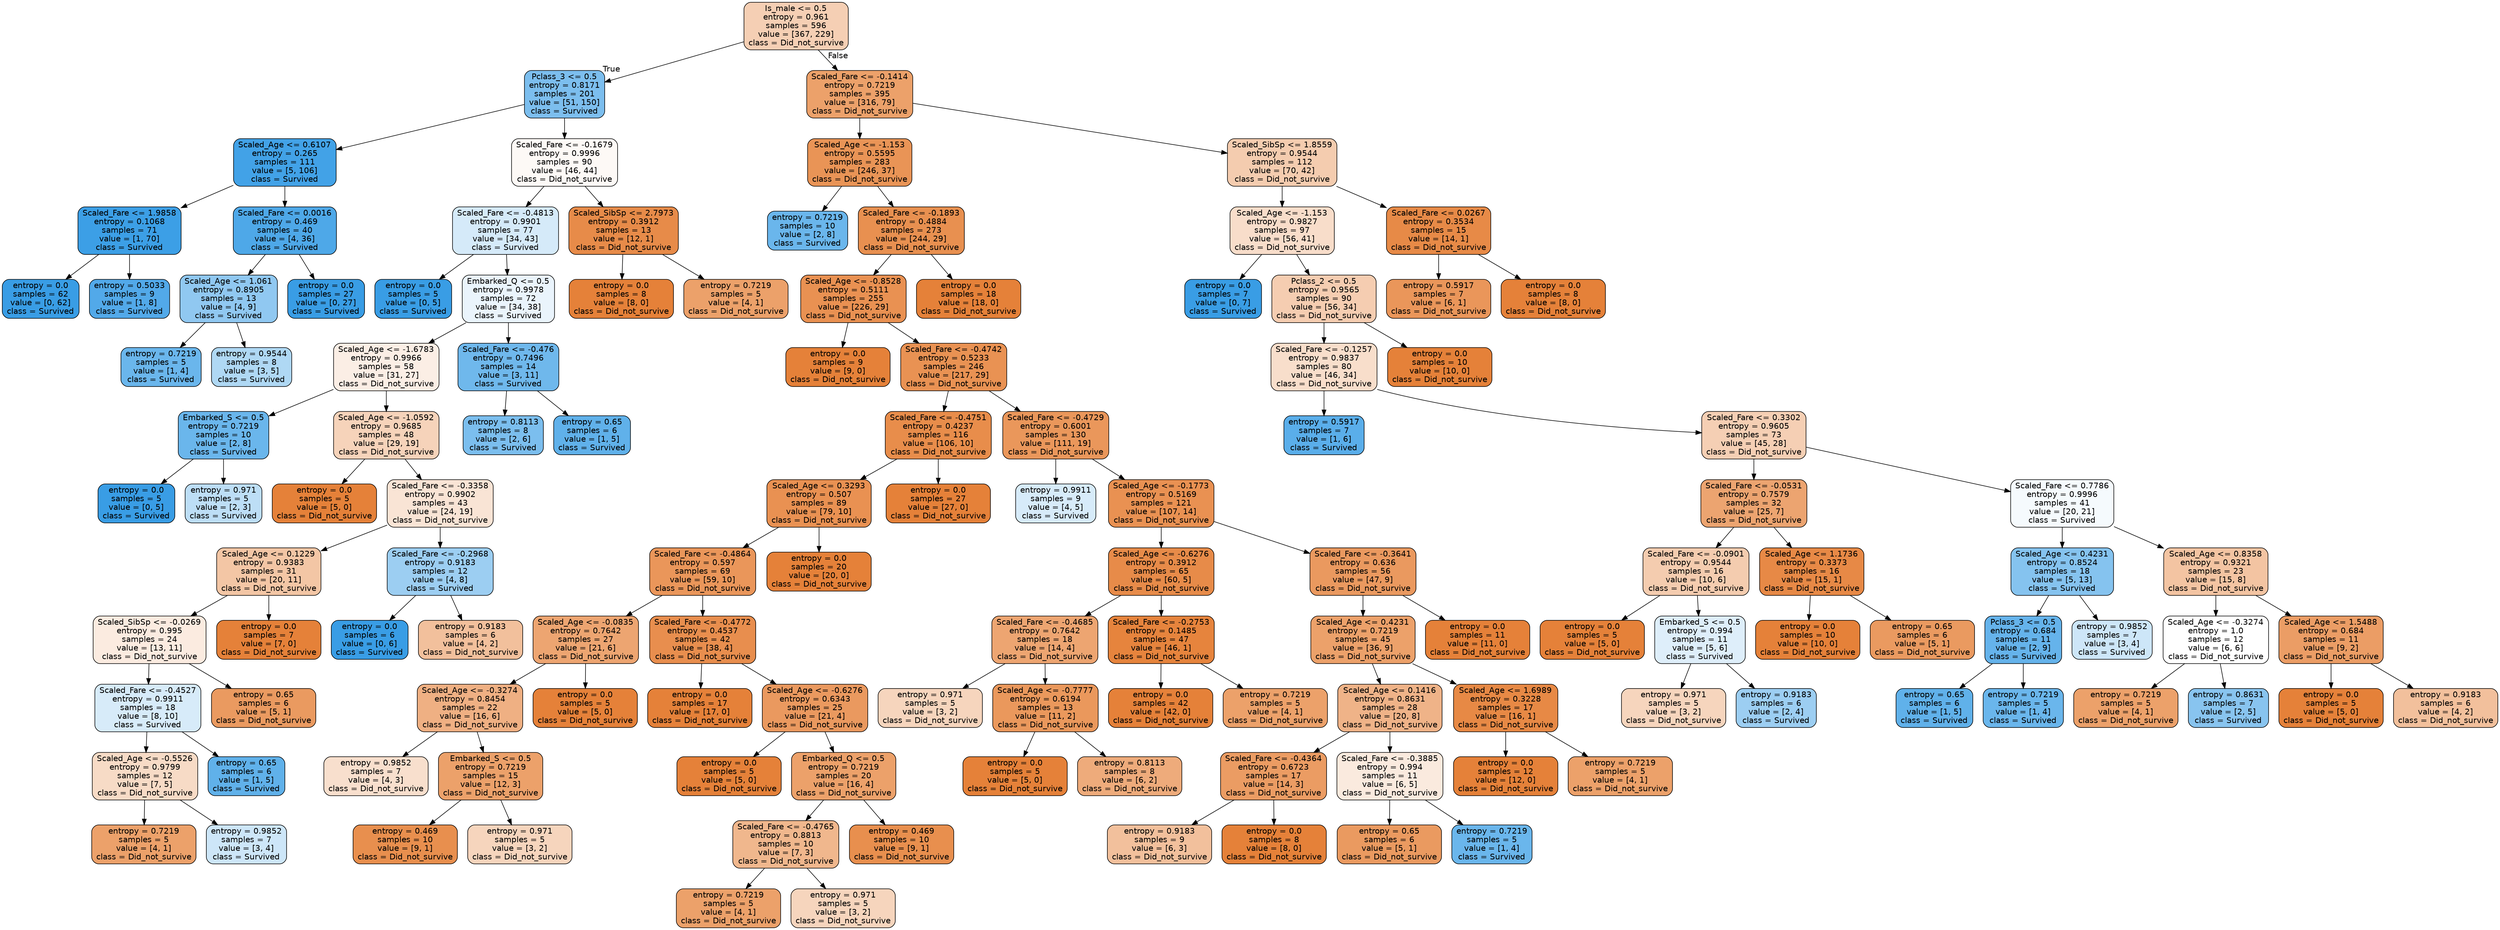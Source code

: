 digraph Tree {
node [shape=box, style="filled, rounded", color="black", fontname=helvetica] ;
edge [fontname=helvetica] ;
0 [label="Is_male <= 0.5\nentropy = 0.961\nsamples = 596\nvalue = [367, 229]\nclass = Did_not_survive", fillcolor="#e5813960"] ;
1 [label="Pclass_3 <= 0.5\nentropy = 0.8171\nsamples = 201\nvalue = [51, 150]\nclass = Survived", fillcolor="#399de5a8"] ;
0 -> 1 [labeldistance=2.5, labelangle=45, headlabel="True"] ;
2 [label="Scaled_Age <= 0.6107\nentropy = 0.265\nsamples = 111\nvalue = [5, 106]\nclass = Survived", fillcolor="#399de5f3"] ;
1 -> 2 ;
3 [label="Scaled_Fare <= 1.9858\nentropy = 0.1068\nsamples = 71\nvalue = [1, 70]\nclass = Survived", fillcolor="#399de5fb"] ;
2 -> 3 ;
4 [label="entropy = 0.0\nsamples = 62\nvalue = [0, 62]\nclass = Survived", fillcolor="#399de5ff"] ;
3 -> 4 ;
5 [label="entropy = 0.5033\nsamples = 9\nvalue = [1, 8]\nclass = Survived", fillcolor="#399de5df"] ;
3 -> 5 ;
6 [label="Scaled_Fare <= 0.0016\nentropy = 0.469\nsamples = 40\nvalue = [4, 36]\nclass = Survived", fillcolor="#399de5e3"] ;
2 -> 6 ;
7 [label="Scaled_Age <= 1.061\nentropy = 0.8905\nsamples = 13\nvalue = [4, 9]\nclass = Survived", fillcolor="#399de58e"] ;
6 -> 7 ;
8 [label="entropy = 0.7219\nsamples = 5\nvalue = [1, 4]\nclass = Survived", fillcolor="#399de5bf"] ;
7 -> 8 ;
9 [label="entropy = 0.9544\nsamples = 8\nvalue = [3, 5]\nclass = Survived", fillcolor="#399de566"] ;
7 -> 9 ;
10 [label="entropy = 0.0\nsamples = 27\nvalue = [0, 27]\nclass = Survived", fillcolor="#399de5ff"] ;
6 -> 10 ;
11 [label="Scaled_Fare <= -0.1679\nentropy = 0.9996\nsamples = 90\nvalue = [46, 44]\nclass = Did_not_survive", fillcolor="#e581390b"] ;
1 -> 11 ;
12 [label="Scaled_Fare <= -0.4813\nentropy = 0.9901\nsamples = 77\nvalue = [34, 43]\nclass = Survived", fillcolor="#399de535"] ;
11 -> 12 ;
13 [label="entropy = 0.0\nsamples = 5\nvalue = [0, 5]\nclass = Survived", fillcolor="#399de5ff"] ;
12 -> 13 ;
14 [label="Embarked_Q <= 0.5\nentropy = 0.9978\nsamples = 72\nvalue = [34, 38]\nclass = Survived", fillcolor="#399de51b"] ;
12 -> 14 ;
15 [label="Scaled_Age <= -1.6783\nentropy = 0.9966\nsamples = 58\nvalue = [31, 27]\nclass = Did_not_survive", fillcolor="#e5813921"] ;
14 -> 15 ;
16 [label="Embarked_S <= 0.5\nentropy = 0.7219\nsamples = 10\nvalue = [2, 8]\nclass = Survived", fillcolor="#399de5bf"] ;
15 -> 16 ;
17 [label="entropy = 0.0\nsamples = 5\nvalue = [0, 5]\nclass = Survived", fillcolor="#399de5ff"] ;
16 -> 17 ;
18 [label="entropy = 0.971\nsamples = 5\nvalue = [2, 3]\nclass = Survived", fillcolor="#399de555"] ;
16 -> 18 ;
19 [label="Scaled_Age <= -1.0592\nentropy = 0.9685\nsamples = 48\nvalue = [29, 19]\nclass = Did_not_survive", fillcolor="#e5813958"] ;
15 -> 19 ;
20 [label="entropy = 0.0\nsamples = 5\nvalue = [5, 0]\nclass = Did_not_survive", fillcolor="#e58139ff"] ;
19 -> 20 ;
21 [label="Scaled_Fare <= -0.3358\nentropy = 0.9902\nsamples = 43\nvalue = [24, 19]\nclass = Did_not_survive", fillcolor="#e5813935"] ;
19 -> 21 ;
22 [label="Scaled_Age <= 0.1229\nentropy = 0.9383\nsamples = 31\nvalue = [20, 11]\nclass = Did_not_survive", fillcolor="#e5813973"] ;
21 -> 22 ;
23 [label="Scaled_SibSp <= -0.0269\nentropy = 0.995\nsamples = 24\nvalue = [13, 11]\nclass = Did_not_survive", fillcolor="#e5813927"] ;
22 -> 23 ;
24 [label="Scaled_Fare <= -0.4527\nentropy = 0.9911\nsamples = 18\nvalue = [8, 10]\nclass = Survived", fillcolor="#399de533"] ;
23 -> 24 ;
25 [label="Scaled_Age <= -0.5526\nentropy = 0.9799\nsamples = 12\nvalue = [7, 5]\nclass = Did_not_survive", fillcolor="#e5813949"] ;
24 -> 25 ;
26 [label="entropy = 0.7219\nsamples = 5\nvalue = [4, 1]\nclass = Did_not_survive", fillcolor="#e58139bf"] ;
25 -> 26 ;
27 [label="entropy = 0.9852\nsamples = 7\nvalue = [3, 4]\nclass = Survived", fillcolor="#399de540"] ;
25 -> 27 ;
28 [label="entropy = 0.65\nsamples = 6\nvalue = [1, 5]\nclass = Survived", fillcolor="#399de5cc"] ;
24 -> 28 ;
29 [label="entropy = 0.65\nsamples = 6\nvalue = [5, 1]\nclass = Did_not_survive", fillcolor="#e58139cc"] ;
23 -> 29 ;
30 [label="entropy = 0.0\nsamples = 7\nvalue = [7, 0]\nclass = Did_not_survive", fillcolor="#e58139ff"] ;
22 -> 30 ;
31 [label="Scaled_Fare <= -0.2968\nentropy = 0.9183\nsamples = 12\nvalue = [4, 8]\nclass = Survived", fillcolor="#399de57f"] ;
21 -> 31 ;
32 [label="entropy = 0.0\nsamples = 6\nvalue = [0, 6]\nclass = Survived", fillcolor="#399de5ff"] ;
31 -> 32 ;
33 [label="entropy = 0.9183\nsamples = 6\nvalue = [4, 2]\nclass = Did_not_survive", fillcolor="#e581397f"] ;
31 -> 33 ;
34 [label="Scaled_Fare <= -0.476\nentropy = 0.7496\nsamples = 14\nvalue = [3, 11]\nclass = Survived", fillcolor="#399de5b9"] ;
14 -> 34 ;
35 [label="entropy = 0.8113\nsamples = 8\nvalue = [2, 6]\nclass = Survived", fillcolor="#399de5aa"] ;
34 -> 35 ;
36 [label="entropy = 0.65\nsamples = 6\nvalue = [1, 5]\nclass = Survived", fillcolor="#399de5cc"] ;
34 -> 36 ;
37 [label="Scaled_SibSp <= 2.7973\nentropy = 0.3912\nsamples = 13\nvalue = [12, 1]\nclass = Did_not_survive", fillcolor="#e58139ea"] ;
11 -> 37 ;
38 [label="entropy = 0.0\nsamples = 8\nvalue = [8, 0]\nclass = Did_not_survive", fillcolor="#e58139ff"] ;
37 -> 38 ;
39 [label="entropy = 0.7219\nsamples = 5\nvalue = [4, 1]\nclass = Did_not_survive", fillcolor="#e58139bf"] ;
37 -> 39 ;
40 [label="Scaled_Fare <= -0.1414\nentropy = 0.7219\nsamples = 395\nvalue = [316, 79]\nclass = Did_not_survive", fillcolor="#e58139bf"] ;
0 -> 40 [labeldistance=2.5, labelangle=-45, headlabel="False"] ;
41 [label="Scaled_Age <= -1.153\nentropy = 0.5595\nsamples = 283\nvalue = [246, 37]\nclass = Did_not_survive", fillcolor="#e58139d9"] ;
40 -> 41 ;
42 [label="entropy = 0.7219\nsamples = 10\nvalue = [2, 8]\nclass = Survived", fillcolor="#399de5bf"] ;
41 -> 42 ;
43 [label="Scaled_Fare <= -0.1893\nentropy = 0.4884\nsamples = 273\nvalue = [244, 29]\nclass = Did_not_survive", fillcolor="#e58139e1"] ;
41 -> 43 ;
44 [label="Scaled_Age <= -0.8528\nentropy = 0.5111\nsamples = 255\nvalue = [226, 29]\nclass = Did_not_survive", fillcolor="#e58139de"] ;
43 -> 44 ;
45 [label="entropy = 0.0\nsamples = 9\nvalue = [9, 0]\nclass = Did_not_survive", fillcolor="#e58139ff"] ;
44 -> 45 ;
46 [label="Scaled_Fare <= -0.4742\nentropy = 0.5233\nsamples = 246\nvalue = [217, 29]\nclass = Did_not_survive", fillcolor="#e58139dd"] ;
44 -> 46 ;
47 [label="Scaled_Fare <= -0.4751\nentropy = 0.4237\nsamples = 116\nvalue = [106, 10]\nclass = Did_not_survive", fillcolor="#e58139e7"] ;
46 -> 47 ;
48 [label="Scaled_Age <= 0.3293\nentropy = 0.507\nsamples = 89\nvalue = [79, 10]\nclass = Did_not_survive", fillcolor="#e58139df"] ;
47 -> 48 ;
49 [label="Scaled_Fare <= -0.4864\nentropy = 0.597\nsamples = 69\nvalue = [59, 10]\nclass = Did_not_survive", fillcolor="#e58139d4"] ;
48 -> 49 ;
50 [label="Scaled_Age <= -0.0835\nentropy = 0.7642\nsamples = 27\nvalue = [21, 6]\nclass = Did_not_survive", fillcolor="#e58139b6"] ;
49 -> 50 ;
51 [label="Scaled_Age <= -0.3274\nentropy = 0.8454\nsamples = 22\nvalue = [16, 6]\nclass = Did_not_survive", fillcolor="#e581399f"] ;
50 -> 51 ;
52 [label="entropy = 0.9852\nsamples = 7\nvalue = [4, 3]\nclass = Did_not_survive", fillcolor="#e5813940"] ;
51 -> 52 ;
53 [label="Embarked_S <= 0.5\nentropy = 0.7219\nsamples = 15\nvalue = [12, 3]\nclass = Did_not_survive", fillcolor="#e58139bf"] ;
51 -> 53 ;
54 [label="entropy = 0.469\nsamples = 10\nvalue = [9, 1]\nclass = Did_not_survive", fillcolor="#e58139e3"] ;
53 -> 54 ;
55 [label="entropy = 0.971\nsamples = 5\nvalue = [3, 2]\nclass = Did_not_survive", fillcolor="#e5813955"] ;
53 -> 55 ;
56 [label="entropy = 0.0\nsamples = 5\nvalue = [5, 0]\nclass = Did_not_survive", fillcolor="#e58139ff"] ;
50 -> 56 ;
57 [label="Scaled_Fare <= -0.4772\nentropy = 0.4537\nsamples = 42\nvalue = [38, 4]\nclass = Did_not_survive", fillcolor="#e58139e4"] ;
49 -> 57 ;
58 [label="entropy = 0.0\nsamples = 17\nvalue = [17, 0]\nclass = Did_not_survive", fillcolor="#e58139ff"] ;
57 -> 58 ;
59 [label="Scaled_Age <= -0.6276\nentropy = 0.6343\nsamples = 25\nvalue = [21, 4]\nclass = Did_not_survive", fillcolor="#e58139ce"] ;
57 -> 59 ;
60 [label="entropy = 0.0\nsamples = 5\nvalue = [5, 0]\nclass = Did_not_survive", fillcolor="#e58139ff"] ;
59 -> 60 ;
61 [label="Embarked_Q <= 0.5\nentropy = 0.7219\nsamples = 20\nvalue = [16, 4]\nclass = Did_not_survive", fillcolor="#e58139bf"] ;
59 -> 61 ;
62 [label="Scaled_Fare <= -0.4765\nentropy = 0.8813\nsamples = 10\nvalue = [7, 3]\nclass = Did_not_survive", fillcolor="#e5813992"] ;
61 -> 62 ;
63 [label="entropy = 0.7219\nsamples = 5\nvalue = [4, 1]\nclass = Did_not_survive", fillcolor="#e58139bf"] ;
62 -> 63 ;
64 [label="entropy = 0.971\nsamples = 5\nvalue = [3, 2]\nclass = Did_not_survive", fillcolor="#e5813955"] ;
62 -> 64 ;
65 [label="entropy = 0.469\nsamples = 10\nvalue = [9, 1]\nclass = Did_not_survive", fillcolor="#e58139e3"] ;
61 -> 65 ;
66 [label="entropy = 0.0\nsamples = 20\nvalue = [20, 0]\nclass = Did_not_survive", fillcolor="#e58139ff"] ;
48 -> 66 ;
67 [label="entropy = 0.0\nsamples = 27\nvalue = [27, 0]\nclass = Did_not_survive", fillcolor="#e58139ff"] ;
47 -> 67 ;
68 [label="Scaled_Fare <= -0.4729\nentropy = 0.6001\nsamples = 130\nvalue = [111, 19]\nclass = Did_not_survive", fillcolor="#e58139d3"] ;
46 -> 68 ;
69 [label="entropy = 0.9911\nsamples = 9\nvalue = [4, 5]\nclass = Survived", fillcolor="#399de533"] ;
68 -> 69 ;
70 [label="Scaled_Age <= -0.1773\nentropy = 0.5169\nsamples = 121\nvalue = [107, 14]\nclass = Did_not_survive", fillcolor="#e58139de"] ;
68 -> 70 ;
71 [label="Scaled_Age <= -0.6276\nentropy = 0.3912\nsamples = 65\nvalue = [60, 5]\nclass = Did_not_survive", fillcolor="#e58139ea"] ;
70 -> 71 ;
72 [label="Scaled_Fare <= -0.4685\nentropy = 0.7642\nsamples = 18\nvalue = [14, 4]\nclass = Did_not_survive", fillcolor="#e58139b6"] ;
71 -> 72 ;
73 [label="entropy = 0.971\nsamples = 5\nvalue = [3, 2]\nclass = Did_not_survive", fillcolor="#e5813955"] ;
72 -> 73 ;
74 [label="Scaled_Age <= -0.7777\nentropy = 0.6194\nsamples = 13\nvalue = [11, 2]\nclass = Did_not_survive", fillcolor="#e58139d1"] ;
72 -> 74 ;
75 [label="entropy = 0.0\nsamples = 5\nvalue = [5, 0]\nclass = Did_not_survive", fillcolor="#e58139ff"] ;
74 -> 75 ;
76 [label="entropy = 0.8113\nsamples = 8\nvalue = [6, 2]\nclass = Did_not_survive", fillcolor="#e58139aa"] ;
74 -> 76 ;
77 [label="Scaled_Fare <= -0.2753\nentropy = 0.1485\nsamples = 47\nvalue = [46, 1]\nclass = Did_not_survive", fillcolor="#e58139f9"] ;
71 -> 77 ;
78 [label="entropy = 0.0\nsamples = 42\nvalue = [42, 0]\nclass = Did_not_survive", fillcolor="#e58139ff"] ;
77 -> 78 ;
79 [label="entropy = 0.7219\nsamples = 5\nvalue = [4, 1]\nclass = Did_not_survive", fillcolor="#e58139bf"] ;
77 -> 79 ;
80 [label="Scaled_Fare <= -0.3641\nentropy = 0.636\nsamples = 56\nvalue = [47, 9]\nclass = Did_not_survive", fillcolor="#e58139ce"] ;
70 -> 80 ;
81 [label="Scaled_Age <= 0.4231\nentropy = 0.7219\nsamples = 45\nvalue = [36, 9]\nclass = Did_not_survive", fillcolor="#e58139bf"] ;
80 -> 81 ;
82 [label="Scaled_Age <= 0.1416\nentropy = 0.8631\nsamples = 28\nvalue = [20, 8]\nclass = Did_not_survive", fillcolor="#e5813999"] ;
81 -> 82 ;
83 [label="Scaled_Fare <= -0.4364\nentropy = 0.6723\nsamples = 17\nvalue = [14, 3]\nclass = Did_not_survive", fillcolor="#e58139c8"] ;
82 -> 83 ;
84 [label="entropy = 0.9183\nsamples = 9\nvalue = [6, 3]\nclass = Did_not_survive", fillcolor="#e581397f"] ;
83 -> 84 ;
85 [label="entropy = 0.0\nsamples = 8\nvalue = [8, 0]\nclass = Did_not_survive", fillcolor="#e58139ff"] ;
83 -> 85 ;
86 [label="Scaled_Fare <= -0.3885\nentropy = 0.994\nsamples = 11\nvalue = [6, 5]\nclass = Did_not_survive", fillcolor="#e581392a"] ;
82 -> 86 ;
87 [label="entropy = 0.65\nsamples = 6\nvalue = [5, 1]\nclass = Did_not_survive", fillcolor="#e58139cc"] ;
86 -> 87 ;
88 [label="entropy = 0.7219\nsamples = 5\nvalue = [1, 4]\nclass = Survived", fillcolor="#399de5bf"] ;
86 -> 88 ;
89 [label="Scaled_Age <= 1.6989\nentropy = 0.3228\nsamples = 17\nvalue = [16, 1]\nclass = Did_not_survive", fillcolor="#e58139ef"] ;
81 -> 89 ;
90 [label="entropy = 0.0\nsamples = 12\nvalue = [12, 0]\nclass = Did_not_survive", fillcolor="#e58139ff"] ;
89 -> 90 ;
91 [label="entropy = 0.7219\nsamples = 5\nvalue = [4, 1]\nclass = Did_not_survive", fillcolor="#e58139bf"] ;
89 -> 91 ;
92 [label="entropy = 0.0\nsamples = 11\nvalue = [11, 0]\nclass = Did_not_survive", fillcolor="#e58139ff"] ;
80 -> 92 ;
93 [label="entropy = 0.0\nsamples = 18\nvalue = [18, 0]\nclass = Did_not_survive", fillcolor="#e58139ff"] ;
43 -> 93 ;
94 [label="Scaled_SibSp <= 1.8559\nentropy = 0.9544\nsamples = 112\nvalue = [70, 42]\nclass = Did_not_survive", fillcolor="#e5813966"] ;
40 -> 94 ;
95 [label="Scaled_Age <= -1.153\nentropy = 0.9827\nsamples = 97\nvalue = [56, 41]\nclass = Did_not_survive", fillcolor="#e5813944"] ;
94 -> 95 ;
96 [label="entropy = 0.0\nsamples = 7\nvalue = [0, 7]\nclass = Survived", fillcolor="#399de5ff"] ;
95 -> 96 ;
97 [label="Pclass_2 <= 0.5\nentropy = 0.9565\nsamples = 90\nvalue = [56, 34]\nclass = Did_not_survive", fillcolor="#e5813964"] ;
95 -> 97 ;
98 [label="Scaled_Fare <= -0.1257\nentropy = 0.9837\nsamples = 80\nvalue = [46, 34]\nclass = Did_not_survive", fillcolor="#e5813943"] ;
97 -> 98 ;
99 [label="entropy = 0.5917\nsamples = 7\nvalue = [1, 6]\nclass = Survived", fillcolor="#399de5d4"] ;
98 -> 99 ;
100 [label="Scaled_Fare <= 0.3302\nentropy = 0.9605\nsamples = 73\nvalue = [45, 28]\nclass = Did_not_survive", fillcolor="#e5813960"] ;
98 -> 100 ;
101 [label="Scaled_Fare <= -0.0531\nentropy = 0.7579\nsamples = 32\nvalue = [25, 7]\nclass = Did_not_survive", fillcolor="#e58139b8"] ;
100 -> 101 ;
102 [label="Scaled_Fare <= -0.0901\nentropy = 0.9544\nsamples = 16\nvalue = [10, 6]\nclass = Did_not_survive", fillcolor="#e5813966"] ;
101 -> 102 ;
103 [label="entropy = 0.0\nsamples = 5\nvalue = [5, 0]\nclass = Did_not_survive", fillcolor="#e58139ff"] ;
102 -> 103 ;
104 [label="Embarked_S <= 0.5\nentropy = 0.994\nsamples = 11\nvalue = [5, 6]\nclass = Survived", fillcolor="#399de52a"] ;
102 -> 104 ;
105 [label="entropy = 0.971\nsamples = 5\nvalue = [3, 2]\nclass = Did_not_survive", fillcolor="#e5813955"] ;
104 -> 105 ;
106 [label="entropy = 0.9183\nsamples = 6\nvalue = [2, 4]\nclass = Survived", fillcolor="#399de57f"] ;
104 -> 106 ;
107 [label="Scaled_Age <= 1.1736\nentropy = 0.3373\nsamples = 16\nvalue = [15, 1]\nclass = Did_not_survive", fillcolor="#e58139ee"] ;
101 -> 107 ;
108 [label="entropy = 0.0\nsamples = 10\nvalue = [10, 0]\nclass = Did_not_survive", fillcolor="#e58139ff"] ;
107 -> 108 ;
109 [label="entropy = 0.65\nsamples = 6\nvalue = [5, 1]\nclass = Did_not_survive", fillcolor="#e58139cc"] ;
107 -> 109 ;
110 [label="Scaled_Fare <= 0.7786\nentropy = 0.9996\nsamples = 41\nvalue = [20, 21]\nclass = Survived", fillcolor="#399de50c"] ;
100 -> 110 ;
111 [label="Scaled_Age <= 0.4231\nentropy = 0.8524\nsamples = 18\nvalue = [5, 13]\nclass = Survived", fillcolor="#399de59d"] ;
110 -> 111 ;
112 [label="Pclass_3 <= 0.5\nentropy = 0.684\nsamples = 11\nvalue = [2, 9]\nclass = Survived", fillcolor="#399de5c6"] ;
111 -> 112 ;
113 [label="entropy = 0.65\nsamples = 6\nvalue = [1, 5]\nclass = Survived", fillcolor="#399de5cc"] ;
112 -> 113 ;
114 [label="entropy = 0.7219\nsamples = 5\nvalue = [1, 4]\nclass = Survived", fillcolor="#399de5bf"] ;
112 -> 114 ;
115 [label="entropy = 0.9852\nsamples = 7\nvalue = [3, 4]\nclass = Survived", fillcolor="#399de540"] ;
111 -> 115 ;
116 [label="Scaled_Age <= 0.8358\nentropy = 0.9321\nsamples = 23\nvalue = [15, 8]\nclass = Did_not_survive", fillcolor="#e5813977"] ;
110 -> 116 ;
117 [label="Scaled_Age <= -0.3274\nentropy = 1.0\nsamples = 12\nvalue = [6, 6]\nclass = Did_not_survive", fillcolor="#e5813900"] ;
116 -> 117 ;
118 [label="entropy = 0.7219\nsamples = 5\nvalue = [4, 1]\nclass = Did_not_survive", fillcolor="#e58139bf"] ;
117 -> 118 ;
119 [label="entropy = 0.8631\nsamples = 7\nvalue = [2, 5]\nclass = Survived", fillcolor="#399de599"] ;
117 -> 119 ;
120 [label="Scaled_Age <= 1.5488\nentropy = 0.684\nsamples = 11\nvalue = [9, 2]\nclass = Did_not_survive", fillcolor="#e58139c6"] ;
116 -> 120 ;
121 [label="entropy = 0.0\nsamples = 5\nvalue = [5, 0]\nclass = Did_not_survive", fillcolor="#e58139ff"] ;
120 -> 121 ;
122 [label="entropy = 0.9183\nsamples = 6\nvalue = [4, 2]\nclass = Did_not_survive", fillcolor="#e581397f"] ;
120 -> 122 ;
123 [label="entropy = 0.0\nsamples = 10\nvalue = [10, 0]\nclass = Did_not_survive", fillcolor="#e58139ff"] ;
97 -> 123 ;
124 [label="Scaled_Fare <= 0.0267\nentropy = 0.3534\nsamples = 15\nvalue = [14, 1]\nclass = Did_not_survive", fillcolor="#e58139ed"] ;
94 -> 124 ;
125 [label="entropy = 0.5917\nsamples = 7\nvalue = [6, 1]\nclass = Did_not_survive", fillcolor="#e58139d4"] ;
124 -> 125 ;
126 [label="entropy = 0.0\nsamples = 8\nvalue = [8, 0]\nclass = Did_not_survive", fillcolor="#e58139ff"] ;
124 -> 126 ;
}